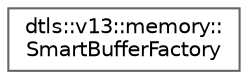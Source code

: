 digraph "Graphical Class Hierarchy"
{
 // LATEX_PDF_SIZE
  bgcolor="transparent";
  edge [fontname=Helvetica,fontsize=10,labelfontname=Helvetica,labelfontsize=10];
  node [fontname=Helvetica,fontsize=10,shape=box,height=0.2,width=0.4];
  rankdir="LR";
  Node0 [id="Node000000",label="dtls::v13::memory::\lSmartBufferFactory",height=0.2,width=0.4,color="grey40", fillcolor="white", style="filled",URL="$classdtls_1_1v13_1_1memory_1_1SmartBufferFactory.html",tooltip=" "];
}
